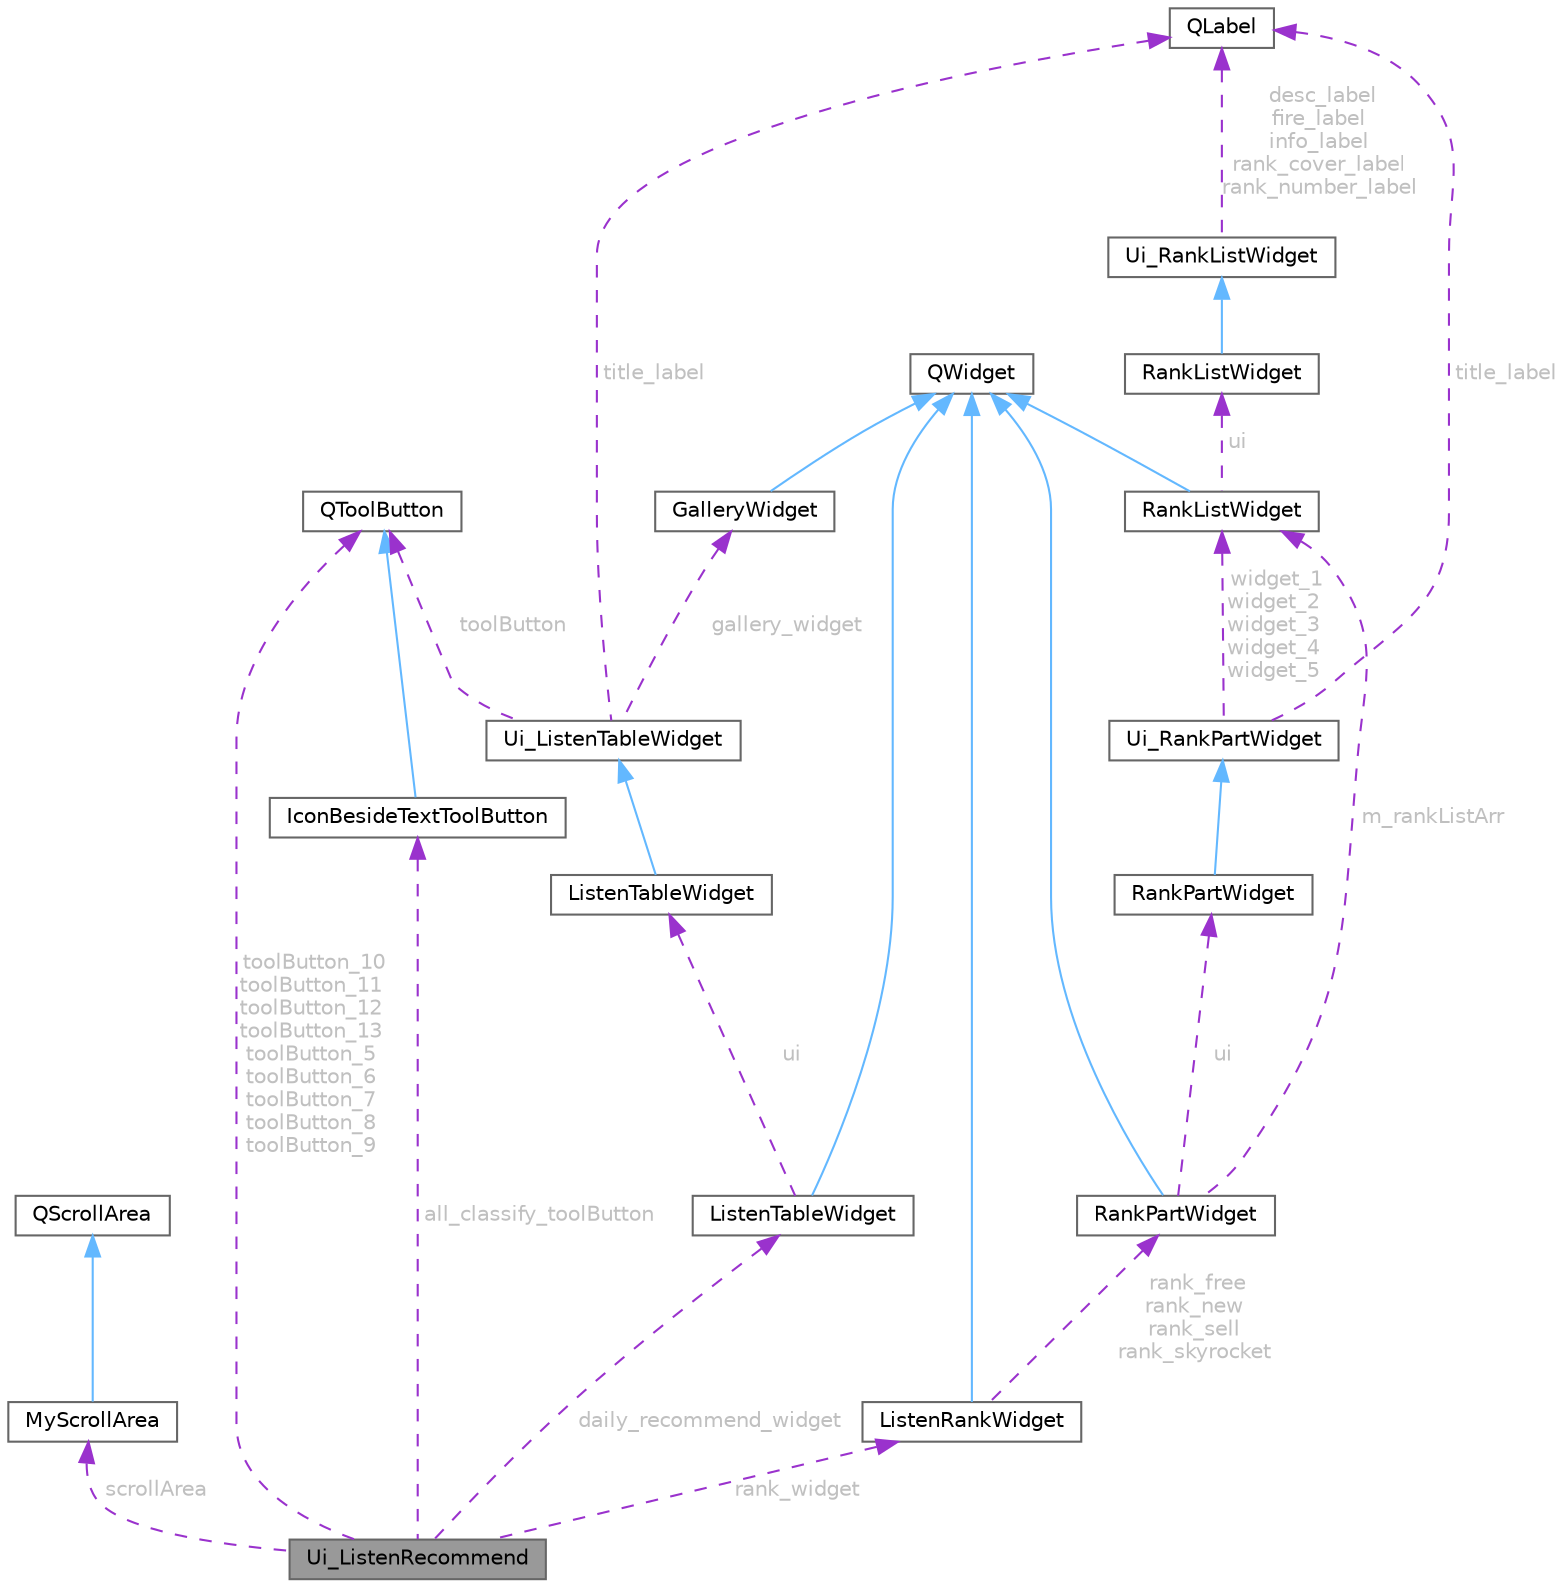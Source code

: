 digraph "Ui_ListenRecommend"
{
 // LATEX_PDF_SIZE
  bgcolor="transparent";
  edge [fontname=Helvetica,fontsize=10,labelfontname=Helvetica,labelfontsize=10];
  node [fontname=Helvetica,fontsize=10,shape=box,height=0.2,width=0.4];
  Node1 [id="Node000001",label="Ui_ListenRecommend",height=0.2,width=0.4,color="gray40", fillcolor="grey60", style="filled", fontcolor="black",tooltip=" "];
  Node2 -> Node1 [id="edge1_Node000001_Node000002",dir="back",color="darkorchid3",style="dashed",tooltip=" ",label=" scrollArea",fontcolor="grey" ];
  Node2 [id="Node000002",label="MyScrollArea",height=0.2,width=0.4,color="gray40", fillcolor="white", style="filled",URL="$class_my_scroll_area.html",tooltip="自定义滚动区域类，继承自 QScrollArea，支持平滑滚动和返回顶部功能"];
  Node3 -> Node2 [id="edge2_Node000002_Node000003",dir="back",color="steelblue1",style="solid",tooltip=" "];
  Node3 [id="Node000003",label="QScrollArea",height=0.2,width=0.4,color="gray40", fillcolor="white", style="filled",tooltip=" "];
  Node4 -> Node1 [id="edge3_Node000001_Node000004",dir="back",color="darkorchid3",style="dashed",tooltip=" ",label=" toolButton_10\ntoolButton_11\ntoolButton_12\ntoolButton_13\ntoolButton_5\ntoolButton_6\ntoolButton_7\ntoolButton_8\ntoolButton_9",fontcolor="grey" ];
  Node4 [id="Node000004",label="QToolButton",height=0.2,width=0.4,color="gray40", fillcolor="white", style="filled",URL="$class_q_tool_button.html",tooltip="工具按钮类"];
  Node5 -> Node1 [id="edge4_Node000001_Node000005",dir="back",color="darkorchid3",style="dashed",tooltip=" ",label=" all_classify_toolButton",fontcolor="grey" ];
  Node5 [id="Node000005",label="IconBesideTextToolButton",height=0.2,width=0.4,color="gray40", fillcolor="white", style="filled",URL="$class_icon_beside_text_tool_button.html",tooltip="自定义工具按钮类，图标与文本并排"];
  Node4 -> Node5 [id="edge5_Node000005_Node000004",dir="back",color="steelblue1",style="solid",tooltip=" "];
  Node6 -> Node1 [id="edge6_Node000001_Node000006",dir="back",color="darkorchid3",style="dashed",tooltip=" ",label=" daily_recommend_widget",fontcolor="grey" ];
  Node6 [id="Node000006",label="ListenTableWidget",height=0.2,width=0.4,color="gray40", fillcolor="white", style="filled",URL="$class_listen_table_widget.html",tooltip="表格控件类，包含标题和画廊，支持刷新功能"];
  Node7 -> Node6 [id="edge7_Node000006_Node000007",dir="back",color="steelblue1",style="solid",tooltip=" "];
  Node7 [id="Node000007",label="QWidget",height=0.2,width=0.4,color="gray40", fillcolor="white", style="filled",tooltip=" "];
  Node8 -> Node6 [id="edge8_Node000006_Node000008",dir="back",color="darkorchid3",style="dashed",tooltip=" ",label=" ui",fontcolor="grey" ];
  Node8 [id="Node000008",label="ListenTableWidget",height=0.2,width=0.4,color="gray40", fillcolor="white", style="filled",URL="$class_ui_1_1_listen_table_widget.html",tooltip=" "];
  Node9 -> Node8 [id="edge9_Node000008_Node000009",dir="back",color="steelblue1",style="solid",tooltip=" "];
  Node9 [id="Node000009",label="Ui_ListenTableWidget",height=0.2,width=0.4,color="gray40", fillcolor="white", style="filled",URL="$class_ui___listen_table_widget.html",tooltip=" "];
  Node10 -> Node9 [id="edge10_Node000009_Node000010",dir="back",color="darkorchid3",style="dashed",tooltip=" ",label=" title_label",fontcolor="grey" ];
  Node10 [id="Node000010",label="QLabel",height=0.2,width=0.4,color="gray40", fillcolor="white", style="filled",URL="$class_q_label.html",tooltip="标签控件类"];
  Node4 -> Node9 [id="edge11_Node000009_Node000004",dir="back",color="darkorchid3",style="dashed",tooltip=" ",label=" toolButton",fontcolor="grey" ];
  Node11 -> Node9 [id="edge12_Node000009_Node000011",dir="back",color="darkorchid3",style="dashed",tooltip=" ",label=" gallery_widget",fontcolor="grey" ];
  Node11 [id="Node000011",label="GalleryWidget",height=0.2,width=0.4,color="gray40", fillcolor="white", style="filled",URL="$class_gallery_widget.html",tooltip="照片画廊控件类，管理照片卡片并支持动态布局和动画"];
  Node7 -> Node11 [id="edge13_Node000011_Node000007",dir="back",color="steelblue1",style="solid",tooltip=" "];
  Node12 -> Node1 [id="edge14_Node000001_Node000012",dir="back",color="darkorchid3",style="dashed",tooltip=" ",label=" rank_widget",fontcolor="grey" ];
  Node12 [id="Node000012",label="ListenRankWidget",height=0.2,width=0.4,color="gray40", fillcolor="white", style="filled",URL="$class_listen_rank_widget.html",tooltip="排行榜界面类，显示免费榜、飙升榜、热销榜和新品榜"];
  Node7 -> Node12 [id="edge15_Node000012_Node000007",dir="back",color="steelblue1",style="solid",tooltip=" "];
  Node13 -> Node12 [id="edge16_Node000012_Node000013",dir="back",color="darkorchid3",style="dashed",tooltip=" ",label=" rank_free\nrank_new\nrank_sell\nrank_skyrocket",fontcolor="grey" ];
  Node13 [id="Node000013",label="RankPartWidget",height=0.2,width=0.4,color="gray40", fillcolor="white", style="filled",URL="$class_rank_part_widget.html",tooltip="排行榜分区控件类，管理排行榜单项"];
  Node7 -> Node13 [id="edge17_Node000013_Node000007",dir="back",color="steelblue1",style="solid",tooltip=" "];
  Node14 -> Node13 [id="edge18_Node000013_Node000014",dir="back",color="darkorchid3",style="dashed",tooltip=" ",label=" ui",fontcolor="grey" ];
  Node14 [id="Node000014",label="RankPartWidget",height=0.2,width=0.4,color="gray40", fillcolor="white", style="filled",URL="$class_ui_1_1_rank_part_widget.html",tooltip=" "];
  Node15 -> Node14 [id="edge19_Node000014_Node000015",dir="back",color="steelblue1",style="solid",tooltip=" "];
  Node15 [id="Node000015",label="Ui_RankPartWidget",height=0.2,width=0.4,color="gray40", fillcolor="white", style="filled",URL="$class_ui___rank_part_widget.html",tooltip=" "];
  Node10 -> Node15 [id="edge20_Node000015_Node000010",dir="back",color="darkorchid3",style="dashed",tooltip=" ",label=" title_label",fontcolor="grey" ];
  Node16 -> Node15 [id="edge21_Node000015_Node000016",dir="back",color="darkorchid3",style="dashed",tooltip=" ",label=" widget_1\nwidget_2\nwidget_3\nwidget_4\nwidget_5",fontcolor="grey" ];
  Node16 [id="Node000016",label="RankListWidget",height=0.2,width=0.4,color="gray40", fillcolor="white", style="filled",URL="$class_rank_list_widget.html",tooltip="排行榜单项控件类，显示描述、封面和排名信息"];
  Node7 -> Node16 [id="edge22_Node000016_Node000007",dir="back",color="steelblue1",style="solid",tooltip=" "];
  Node17 -> Node16 [id="edge23_Node000016_Node000017",dir="back",color="darkorchid3",style="dashed",tooltip=" ",label=" ui",fontcolor="grey" ];
  Node17 [id="Node000017",label="RankListWidget",height=0.2,width=0.4,color="gray40", fillcolor="white", style="filled",URL="$class_ui_1_1_rank_list_widget.html",tooltip=" "];
  Node18 -> Node17 [id="edge24_Node000017_Node000018",dir="back",color="steelblue1",style="solid",tooltip=" "];
  Node18 [id="Node000018",label="Ui_RankListWidget",height=0.2,width=0.4,color="gray40", fillcolor="white", style="filled",URL="$class_ui___rank_list_widget.html",tooltip=" "];
  Node10 -> Node18 [id="edge25_Node000018_Node000010",dir="back",color="darkorchid3",style="dashed",tooltip=" ",label=" desc_label\nfire_label\ninfo_label\nrank_cover_label\nrank_number_label",fontcolor="grey" ];
  Node16 -> Node13 [id="edge26_Node000013_Node000016",dir="back",color="darkorchid3",style="dashed",tooltip=" ",label=" m_rankListArr",fontcolor="grey" ];
}
